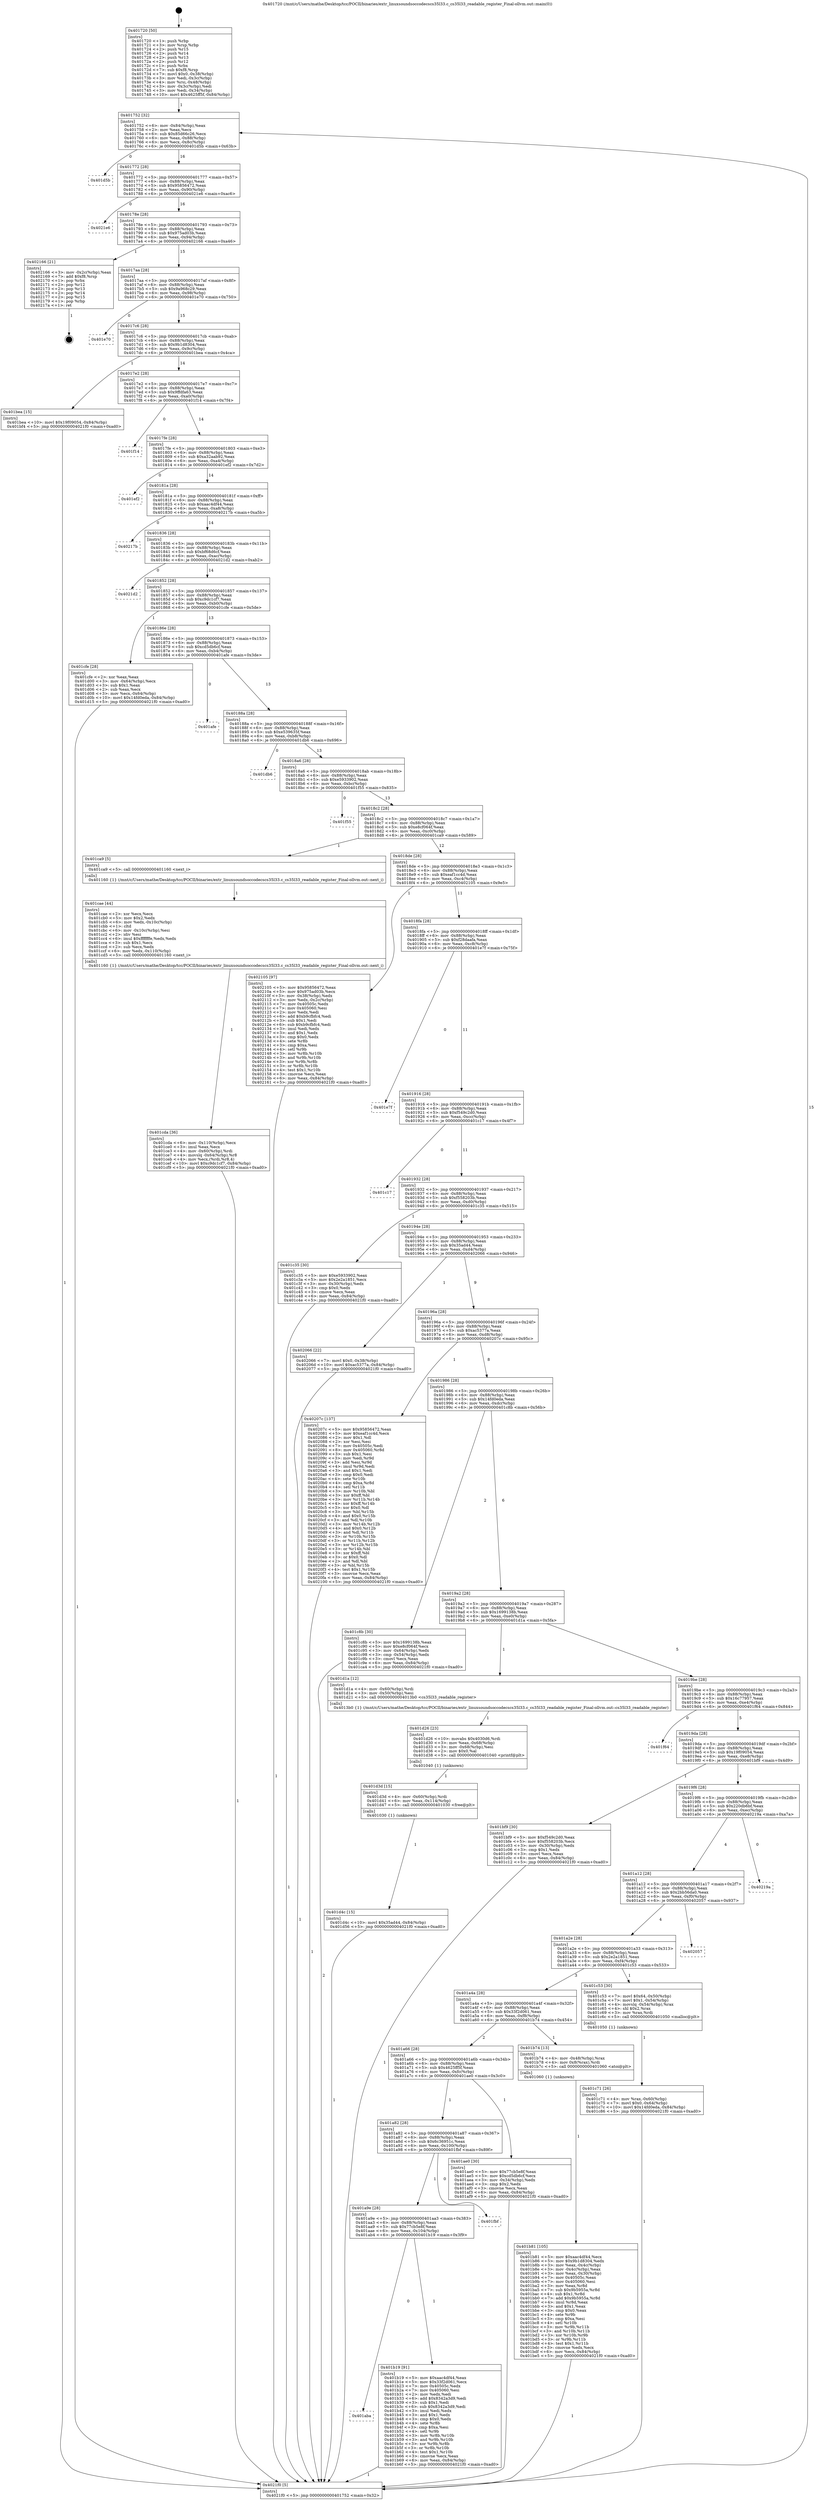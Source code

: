 digraph "0x401720" {
  label = "0x401720 (/mnt/c/Users/mathe/Desktop/tcc/POCII/binaries/extr_linuxsoundsoccodecscs35l33.c_cs35l33_readable_register_Final-ollvm.out::main(0))"
  labelloc = "t"
  node[shape=record]

  Entry [label="",width=0.3,height=0.3,shape=circle,fillcolor=black,style=filled]
  "0x401752" [label="{
     0x401752 [32]\l
     | [instrs]\l
     &nbsp;&nbsp;0x401752 \<+6\>: mov -0x84(%rbp),%eax\l
     &nbsp;&nbsp;0x401758 \<+2\>: mov %eax,%ecx\l
     &nbsp;&nbsp;0x40175a \<+6\>: sub $0x85d66c26,%ecx\l
     &nbsp;&nbsp;0x401760 \<+6\>: mov %eax,-0x88(%rbp)\l
     &nbsp;&nbsp;0x401766 \<+6\>: mov %ecx,-0x8c(%rbp)\l
     &nbsp;&nbsp;0x40176c \<+6\>: je 0000000000401d5b \<main+0x63b\>\l
  }"]
  "0x401d5b" [label="{
     0x401d5b\l
  }", style=dashed]
  "0x401772" [label="{
     0x401772 [28]\l
     | [instrs]\l
     &nbsp;&nbsp;0x401772 \<+5\>: jmp 0000000000401777 \<main+0x57\>\l
     &nbsp;&nbsp;0x401777 \<+6\>: mov -0x88(%rbp),%eax\l
     &nbsp;&nbsp;0x40177d \<+5\>: sub $0x95856472,%eax\l
     &nbsp;&nbsp;0x401782 \<+6\>: mov %eax,-0x90(%rbp)\l
     &nbsp;&nbsp;0x401788 \<+6\>: je 00000000004021e6 \<main+0xac6\>\l
  }"]
  Exit [label="",width=0.3,height=0.3,shape=circle,fillcolor=black,style=filled,peripheries=2]
  "0x4021e6" [label="{
     0x4021e6\l
  }", style=dashed]
  "0x40178e" [label="{
     0x40178e [28]\l
     | [instrs]\l
     &nbsp;&nbsp;0x40178e \<+5\>: jmp 0000000000401793 \<main+0x73\>\l
     &nbsp;&nbsp;0x401793 \<+6\>: mov -0x88(%rbp),%eax\l
     &nbsp;&nbsp;0x401799 \<+5\>: sub $0x975ad03b,%eax\l
     &nbsp;&nbsp;0x40179e \<+6\>: mov %eax,-0x94(%rbp)\l
     &nbsp;&nbsp;0x4017a4 \<+6\>: je 0000000000402166 \<main+0xa46\>\l
  }"]
  "0x401d4c" [label="{
     0x401d4c [15]\l
     | [instrs]\l
     &nbsp;&nbsp;0x401d4c \<+10\>: movl $0x35ad44,-0x84(%rbp)\l
     &nbsp;&nbsp;0x401d56 \<+5\>: jmp 00000000004021f0 \<main+0xad0\>\l
  }"]
  "0x402166" [label="{
     0x402166 [21]\l
     | [instrs]\l
     &nbsp;&nbsp;0x402166 \<+3\>: mov -0x2c(%rbp),%eax\l
     &nbsp;&nbsp;0x402169 \<+7\>: add $0xf8,%rsp\l
     &nbsp;&nbsp;0x402170 \<+1\>: pop %rbx\l
     &nbsp;&nbsp;0x402171 \<+2\>: pop %r12\l
     &nbsp;&nbsp;0x402173 \<+2\>: pop %r13\l
     &nbsp;&nbsp;0x402175 \<+2\>: pop %r14\l
     &nbsp;&nbsp;0x402177 \<+2\>: pop %r15\l
     &nbsp;&nbsp;0x402179 \<+1\>: pop %rbp\l
     &nbsp;&nbsp;0x40217a \<+1\>: ret\l
  }"]
  "0x4017aa" [label="{
     0x4017aa [28]\l
     | [instrs]\l
     &nbsp;&nbsp;0x4017aa \<+5\>: jmp 00000000004017af \<main+0x8f\>\l
     &nbsp;&nbsp;0x4017af \<+6\>: mov -0x88(%rbp),%eax\l
     &nbsp;&nbsp;0x4017b5 \<+5\>: sub $0x9a968c29,%eax\l
     &nbsp;&nbsp;0x4017ba \<+6\>: mov %eax,-0x98(%rbp)\l
     &nbsp;&nbsp;0x4017c0 \<+6\>: je 0000000000401e70 \<main+0x750\>\l
  }"]
  "0x401d3d" [label="{
     0x401d3d [15]\l
     | [instrs]\l
     &nbsp;&nbsp;0x401d3d \<+4\>: mov -0x60(%rbp),%rdi\l
     &nbsp;&nbsp;0x401d41 \<+6\>: mov %eax,-0x114(%rbp)\l
     &nbsp;&nbsp;0x401d47 \<+5\>: call 0000000000401030 \<free@plt\>\l
     | [calls]\l
     &nbsp;&nbsp;0x401030 \{1\} (unknown)\l
  }"]
  "0x401e70" [label="{
     0x401e70\l
  }", style=dashed]
  "0x4017c6" [label="{
     0x4017c6 [28]\l
     | [instrs]\l
     &nbsp;&nbsp;0x4017c6 \<+5\>: jmp 00000000004017cb \<main+0xab\>\l
     &nbsp;&nbsp;0x4017cb \<+6\>: mov -0x88(%rbp),%eax\l
     &nbsp;&nbsp;0x4017d1 \<+5\>: sub $0x9b1d8304,%eax\l
     &nbsp;&nbsp;0x4017d6 \<+6\>: mov %eax,-0x9c(%rbp)\l
     &nbsp;&nbsp;0x4017dc \<+6\>: je 0000000000401bea \<main+0x4ca\>\l
  }"]
  "0x401d26" [label="{
     0x401d26 [23]\l
     | [instrs]\l
     &nbsp;&nbsp;0x401d26 \<+10\>: movabs $0x4030d6,%rdi\l
     &nbsp;&nbsp;0x401d30 \<+3\>: mov %eax,-0x68(%rbp)\l
     &nbsp;&nbsp;0x401d33 \<+3\>: mov -0x68(%rbp),%esi\l
     &nbsp;&nbsp;0x401d36 \<+2\>: mov $0x0,%al\l
     &nbsp;&nbsp;0x401d38 \<+5\>: call 0000000000401040 \<printf@plt\>\l
     | [calls]\l
     &nbsp;&nbsp;0x401040 \{1\} (unknown)\l
  }"]
  "0x401bea" [label="{
     0x401bea [15]\l
     | [instrs]\l
     &nbsp;&nbsp;0x401bea \<+10\>: movl $0x19f09054,-0x84(%rbp)\l
     &nbsp;&nbsp;0x401bf4 \<+5\>: jmp 00000000004021f0 \<main+0xad0\>\l
  }"]
  "0x4017e2" [label="{
     0x4017e2 [28]\l
     | [instrs]\l
     &nbsp;&nbsp;0x4017e2 \<+5\>: jmp 00000000004017e7 \<main+0xc7\>\l
     &nbsp;&nbsp;0x4017e7 \<+6\>: mov -0x88(%rbp),%eax\l
     &nbsp;&nbsp;0x4017ed \<+5\>: sub $0x9ffdfa63,%eax\l
     &nbsp;&nbsp;0x4017f2 \<+6\>: mov %eax,-0xa0(%rbp)\l
     &nbsp;&nbsp;0x4017f8 \<+6\>: je 0000000000401f14 \<main+0x7f4\>\l
  }"]
  "0x401cda" [label="{
     0x401cda [36]\l
     | [instrs]\l
     &nbsp;&nbsp;0x401cda \<+6\>: mov -0x110(%rbp),%ecx\l
     &nbsp;&nbsp;0x401ce0 \<+3\>: imul %eax,%ecx\l
     &nbsp;&nbsp;0x401ce3 \<+4\>: mov -0x60(%rbp),%rdi\l
     &nbsp;&nbsp;0x401ce7 \<+4\>: movslq -0x64(%rbp),%r8\l
     &nbsp;&nbsp;0x401ceb \<+4\>: mov %ecx,(%rdi,%r8,4)\l
     &nbsp;&nbsp;0x401cef \<+10\>: movl $0xc9dc1cf7,-0x84(%rbp)\l
     &nbsp;&nbsp;0x401cf9 \<+5\>: jmp 00000000004021f0 \<main+0xad0\>\l
  }"]
  "0x401f14" [label="{
     0x401f14\l
  }", style=dashed]
  "0x4017fe" [label="{
     0x4017fe [28]\l
     | [instrs]\l
     &nbsp;&nbsp;0x4017fe \<+5\>: jmp 0000000000401803 \<main+0xe3\>\l
     &nbsp;&nbsp;0x401803 \<+6\>: mov -0x88(%rbp),%eax\l
     &nbsp;&nbsp;0x401809 \<+5\>: sub $0xa32aab92,%eax\l
     &nbsp;&nbsp;0x40180e \<+6\>: mov %eax,-0xa4(%rbp)\l
     &nbsp;&nbsp;0x401814 \<+6\>: je 0000000000401ef2 \<main+0x7d2\>\l
  }"]
  "0x401cae" [label="{
     0x401cae [44]\l
     | [instrs]\l
     &nbsp;&nbsp;0x401cae \<+2\>: xor %ecx,%ecx\l
     &nbsp;&nbsp;0x401cb0 \<+5\>: mov $0x2,%edx\l
     &nbsp;&nbsp;0x401cb5 \<+6\>: mov %edx,-0x10c(%rbp)\l
     &nbsp;&nbsp;0x401cbb \<+1\>: cltd\l
     &nbsp;&nbsp;0x401cbc \<+6\>: mov -0x10c(%rbp),%esi\l
     &nbsp;&nbsp;0x401cc2 \<+2\>: idiv %esi\l
     &nbsp;&nbsp;0x401cc4 \<+6\>: imul $0xfffffffe,%edx,%edx\l
     &nbsp;&nbsp;0x401cca \<+3\>: sub $0x1,%ecx\l
     &nbsp;&nbsp;0x401ccd \<+2\>: sub %ecx,%edx\l
     &nbsp;&nbsp;0x401ccf \<+6\>: mov %edx,-0x110(%rbp)\l
     &nbsp;&nbsp;0x401cd5 \<+5\>: call 0000000000401160 \<next_i\>\l
     | [calls]\l
     &nbsp;&nbsp;0x401160 \{1\} (/mnt/c/Users/mathe/Desktop/tcc/POCII/binaries/extr_linuxsoundsoccodecscs35l33.c_cs35l33_readable_register_Final-ollvm.out::next_i)\l
  }"]
  "0x401ef2" [label="{
     0x401ef2\l
  }", style=dashed]
  "0x40181a" [label="{
     0x40181a [28]\l
     | [instrs]\l
     &nbsp;&nbsp;0x40181a \<+5\>: jmp 000000000040181f \<main+0xff\>\l
     &nbsp;&nbsp;0x40181f \<+6\>: mov -0x88(%rbp),%eax\l
     &nbsp;&nbsp;0x401825 \<+5\>: sub $0xaac4df44,%eax\l
     &nbsp;&nbsp;0x40182a \<+6\>: mov %eax,-0xa8(%rbp)\l
     &nbsp;&nbsp;0x401830 \<+6\>: je 000000000040217b \<main+0xa5b\>\l
  }"]
  "0x401c71" [label="{
     0x401c71 [26]\l
     | [instrs]\l
     &nbsp;&nbsp;0x401c71 \<+4\>: mov %rax,-0x60(%rbp)\l
     &nbsp;&nbsp;0x401c75 \<+7\>: movl $0x0,-0x64(%rbp)\l
     &nbsp;&nbsp;0x401c7c \<+10\>: movl $0x14fd0eda,-0x84(%rbp)\l
     &nbsp;&nbsp;0x401c86 \<+5\>: jmp 00000000004021f0 \<main+0xad0\>\l
  }"]
  "0x40217b" [label="{
     0x40217b\l
  }", style=dashed]
  "0x401836" [label="{
     0x401836 [28]\l
     | [instrs]\l
     &nbsp;&nbsp;0x401836 \<+5\>: jmp 000000000040183b \<main+0x11b\>\l
     &nbsp;&nbsp;0x40183b \<+6\>: mov -0x88(%rbp),%eax\l
     &nbsp;&nbsp;0x401841 \<+5\>: sub $0xbf68d6cf,%eax\l
     &nbsp;&nbsp;0x401846 \<+6\>: mov %eax,-0xac(%rbp)\l
     &nbsp;&nbsp;0x40184c \<+6\>: je 00000000004021d2 \<main+0xab2\>\l
  }"]
  "0x401b81" [label="{
     0x401b81 [105]\l
     | [instrs]\l
     &nbsp;&nbsp;0x401b81 \<+5\>: mov $0xaac4df44,%ecx\l
     &nbsp;&nbsp;0x401b86 \<+5\>: mov $0x9b1d8304,%edx\l
     &nbsp;&nbsp;0x401b8b \<+3\>: mov %eax,-0x4c(%rbp)\l
     &nbsp;&nbsp;0x401b8e \<+3\>: mov -0x4c(%rbp),%eax\l
     &nbsp;&nbsp;0x401b91 \<+3\>: mov %eax,-0x30(%rbp)\l
     &nbsp;&nbsp;0x401b94 \<+7\>: mov 0x40505c,%eax\l
     &nbsp;&nbsp;0x401b9b \<+7\>: mov 0x405060,%esi\l
     &nbsp;&nbsp;0x401ba2 \<+3\>: mov %eax,%r8d\l
     &nbsp;&nbsp;0x401ba5 \<+7\>: sub $0x9b5955a,%r8d\l
     &nbsp;&nbsp;0x401bac \<+4\>: sub $0x1,%r8d\l
     &nbsp;&nbsp;0x401bb0 \<+7\>: add $0x9b5955a,%r8d\l
     &nbsp;&nbsp;0x401bb7 \<+4\>: imul %r8d,%eax\l
     &nbsp;&nbsp;0x401bbb \<+3\>: and $0x1,%eax\l
     &nbsp;&nbsp;0x401bbe \<+3\>: cmp $0x0,%eax\l
     &nbsp;&nbsp;0x401bc1 \<+4\>: sete %r9b\l
     &nbsp;&nbsp;0x401bc5 \<+3\>: cmp $0xa,%esi\l
     &nbsp;&nbsp;0x401bc8 \<+4\>: setl %r10b\l
     &nbsp;&nbsp;0x401bcc \<+3\>: mov %r9b,%r11b\l
     &nbsp;&nbsp;0x401bcf \<+3\>: and %r10b,%r11b\l
     &nbsp;&nbsp;0x401bd2 \<+3\>: xor %r10b,%r9b\l
     &nbsp;&nbsp;0x401bd5 \<+3\>: or %r9b,%r11b\l
     &nbsp;&nbsp;0x401bd8 \<+4\>: test $0x1,%r11b\l
     &nbsp;&nbsp;0x401bdc \<+3\>: cmovne %edx,%ecx\l
     &nbsp;&nbsp;0x401bdf \<+6\>: mov %ecx,-0x84(%rbp)\l
     &nbsp;&nbsp;0x401be5 \<+5\>: jmp 00000000004021f0 \<main+0xad0\>\l
  }"]
  "0x4021d2" [label="{
     0x4021d2\l
  }", style=dashed]
  "0x401852" [label="{
     0x401852 [28]\l
     | [instrs]\l
     &nbsp;&nbsp;0x401852 \<+5\>: jmp 0000000000401857 \<main+0x137\>\l
     &nbsp;&nbsp;0x401857 \<+6\>: mov -0x88(%rbp),%eax\l
     &nbsp;&nbsp;0x40185d \<+5\>: sub $0xc9dc1cf7,%eax\l
     &nbsp;&nbsp;0x401862 \<+6\>: mov %eax,-0xb0(%rbp)\l
     &nbsp;&nbsp;0x401868 \<+6\>: je 0000000000401cfe \<main+0x5de\>\l
  }"]
  "0x401aba" [label="{
     0x401aba\l
  }", style=dashed]
  "0x401cfe" [label="{
     0x401cfe [28]\l
     | [instrs]\l
     &nbsp;&nbsp;0x401cfe \<+2\>: xor %eax,%eax\l
     &nbsp;&nbsp;0x401d00 \<+3\>: mov -0x64(%rbp),%ecx\l
     &nbsp;&nbsp;0x401d03 \<+3\>: sub $0x1,%eax\l
     &nbsp;&nbsp;0x401d06 \<+2\>: sub %eax,%ecx\l
     &nbsp;&nbsp;0x401d08 \<+3\>: mov %ecx,-0x64(%rbp)\l
     &nbsp;&nbsp;0x401d0b \<+10\>: movl $0x14fd0eda,-0x84(%rbp)\l
     &nbsp;&nbsp;0x401d15 \<+5\>: jmp 00000000004021f0 \<main+0xad0\>\l
  }"]
  "0x40186e" [label="{
     0x40186e [28]\l
     | [instrs]\l
     &nbsp;&nbsp;0x40186e \<+5\>: jmp 0000000000401873 \<main+0x153\>\l
     &nbsp;&nbsp;0x401873 \<+6\>: mov -0x88(%rbp),%eax\l
     &nbsp;&nbsp;0x401879 \<+5\>: sub $0xcd5db6cf,%eax\l
     &nbsp;&nbsp;0x40187e \<+6\>: mov %eax,-0xb4(%rbp)\l
     &nbsp;&nbsp;0x401884 \<+6\>: je 0000000000401afe \<main+0x3de\>\l
  }"]
  "0x401b19" [label="{
     0x401b19 [91]\l
     | [instrs]\l
     &nbsp;&nbsp;0x401b19 \<+5\>: mov $0xaac4df44,%eax\l
     &nbsp;&nbsp;0x401b1e \<+5\>: mov $0x33f2d061,%ecx\l
     &nbsp;&nbsp;0x401b23 \<+7\>: mov 0x40505c,%edx\l
     &nbsp;&nbsp;0x401b2a \<+7\>: mov 0x405060,%esi\l
     &nbsp;&nbsp;0x401b31 \<+2\>: mov %edx,%edi\l
     &nbsp;&nbsp;0x401b33 \<+6\>: add $0x8342a3d9,%edi\l
     &nbsp;&nbsp;0x401b39 \<+3\>: sub $0x1,%edi\l
     &nbsp;&nbsp;0x401b3c \<+6\>: sub $0x8342a3d9,%edi\l
     &nbsp;&nbsp;0x401b42 \<+3\>: imul %edi,%edx\l
     &nbsp;&nbsp;0x401b45 \<+3\>: and $0x1,%edx\l
     &nbsp;&nbsp;0x401b48 \<+3\>: cmp $0x0,%edx\l
     &nbsp;&nbsp;0x401b4b \<+4\>: sete %r8b\l
     &nbsp;&nbsp;0x401b4f \<+3\>: cmp $0xa,%esi\l
     &nbsp;&nbsp;0x401b52 \<+4\>: setl %r9b\l
     &nbsp;&nbsp;0x401b56 \<+3\>: mov %r8b,%r10b\l
     &nbsp;&nbsp;0x401b59 \<+3\>: and %r9b,%r10b\l
     &nbsp;&nbsp;0x401b5c \<+3\>: xor %r9b,%r8b\l
     &nbsp;&nbsp;0x401b5f \<+3\>: or %r8b,%r10b\l
     &nbsp;&nbsp;0x401b62 \<+4\>: test $0x1,%r10b\l
     &nbsp;&nbsp;0x401b66 \<+3\>: cmovne %ecx,%eax\l
     &nbsp;&nbsp;0x401b69 \<+6\>: mov %eax,-0x84(%rbp)\l
     &nbsp;&nbsp;0x401b6f \<+5\>: jmp 00000000004021f0 \<main+0xad0\>\l
  }"]
  "0x401afe" [label="{
     0x401afe\l
  }", style=dashed]
  "0x40188a" [label="{
     0x40188a [28]\l
     | [instrs]\l
     &nbsp;&nbsp;0x40188a \<+5\>: jmp 000000000040188f \<main+0x16f\>\l
     &nbsp;&nbsp;0x40188f \<+6\>: mov -0x88(%rbp),%eax\l
     &nbsp;&nbsp;0x401895 \<+5\>: sub $0xe539635f,%eax\l
     &nbsp;&nbsp;0x40189a \<+6\>: mov %eax,-0xb8(%rbp)\l
     &nbsp;&nbsp;0x4018a0 \<+6\>: je 0000000000401db6 \<main+0x696\>\l
  }"]
  "0x401a9e" [label="{
     0x401a9e [28]\l
     | [instrs]\l
     &nbsp;&nbsp;0x401a9e \<+5\>: jmp 0000000000401aa3 \<main+0x383\>\l
     &nbsp;&nbsp;0x401aa3 \<+6\>: mov -0x88(%rbp),%eax\l
     &nbsp;&nbsp;0x401aa9 \<+5\>: sub $0x77cb5e8f,%eax\l
     &nbsp;&nbsp;0x401aae \<+6\>: mov %eax,-0x104(%rbp)\l
     &nbsp;&nbsp;0x401ab4 \<+6\>: je 0000000000401b19 \<main+0x3f9\>\l
  }"]
  "0x401db6" [label="{
     0x401db6\l
  }", style=dashed]
  "0x4018a6" [label="{
     0x4018a6 [28]\l
     | [instrs]\l
     &nbsp;&nbsp;0x4018a6 \<+5\>: jmp 00000000004018ab \<main+0x18b\>\l
     &nbsp;&nbsp;0x4018ab \<+6\>: mov -0x88(%rbp),%eax\l
     &nbsp;&nbsp;0x4018b1 \<+5\>: sub $0xe5933902,%eax\l
     &nbsp;&nbsp;0x4018b6 \<+6\>: mov %eax,-0xbc(%rbp)\l
     &nbsp;&nbsp;0x4018bc \<+6\>: je 0000000000401f55 \<main+0x835\>\l
  }"]
  "0x401fbf" [label="{
     0x401fbf\l
  }", style=dashed]
  "0x401f55" [label="{
     0x401f55\l
  }", style=dashed]
  "0x4018c2" [label="{
     0x4018c2 [28]\l
     | [instrs]\l
     &nbsp;&nbsp;0x4018c2 \<+5\>: jmp 00000000004018c7 \<main+0x1a7\>\l
     &nbsp;&nbsp;0x4018c7 \<+6\>: mov -0x88(%rbp),%eax\l
     &nbsp;&nbsp;0x4018cd \<+5\>: sub $0xe8cf064f,%eax\l
     &nbsp;&nbsp;0x4018d2 \<+6\>: mov %eax,-0xc0(%rbp)\l
     &nbsp;&nbsp;0x4018d8 \<+6\>: je 0000000000401ca9 \<main+0x589\>\l
  }"]
  "0x401720" [label="{
     0x401720 [50]\l
     | [instrs]\l
     &nbsp;&nbsp;0x401720 \<+1\>: push %rbp\l
     &nbsp;&nbsp;0x401721 \<+3\>: mov %rsp,%rbp\l
     &nbsp;&nbsp;0x401724 \<+2\>: push %r15\l
     &nbsp;&nbsp;0x401726 \<+2\>: push %r14\l
     &nbsp;&nbsp;0x401728 \<+2\>: push %r13\l
     &nbsp;&nbsp;0x40172a \<+2\>: push %r12\l
     &nbsp;&nbsp;0x40172c \<+1\>: push %rbx\l
     &nbsp;&nbsp;0x40172d \<+7\>: sub $0xf8,%rsp\l
     &nbsp;&nbsp;0x401734 \<+7\>: movl $0x0,-0x38(%rbp)\l
     &nbsp;&nbsp;0x40173b \<+3\>: mov %edi,-0x3c(%rbp)\l
     &nbsp;&nbsp;0x40173e \<+4\>: mov %rsi,-0x48(%rbp)\l
     &nbsp;&nbsp;0x401742 \<+3\>: mov -0x3c(%rbp),%edi\l
     &nbsp;&nbsp;0x401745 \<+3\>: mov %edi,-0x34(%rbp)\l
     &nbsp;&nbsp;0x401748 \<+10\>: movl $0x4625ff5f,-0x84(%rbp)\l
  }"]
  "0x401ca9" [label="{
     0x401ca9 [5]\l
     | [instrs]\l
     &nbsp;&nbsp;0x401ca9 \<+5\>: call 0000000000401160 \<next_i\>\l
     | [calls]\l
     &nbsp;&nbsp;0x401160 \{1\} (/mnt/c/Users/mathe/Desktop/tcc/POCII/binaries/extr_linuxsoundsoccodecscs35l33.c_cs35l33_readable_register_Final-ollvm.out::next_i)\l
  }"]
  "0x4018de" [label="{
     0x4018de [28]\l
     | [instrs]\l
     &nbsp;&nbsp;0x4018de \<+5\>: jmp 00000000004018e3 \<main+0x1c3\>\l
     &nbsp;&nbsp;0x4018e3 \<+6\>: mov -0x88(%rbp),%eax\l
     &nbsp;&nbsp;0x4018e9 \<+5\>: sub $0xeaf1cc4d,%eax\l
     &nbsp;&nbsp;0x4018ee \<+6\>: mov %eax,-0xc4(%rbp)\l
     &nbsp;&nbsp;0x4018f4 \<+6\>: je 0000000000402105 \<main+0x9e5\>\l
  }"]
  "0x4021f0" [label="{
     0x4021f0 [5]\l
     | [instrs]\l
     &nbsp;&nbsp;0x4021f0 \<+5\>: jmp 0000000000401752 \<main+0x32\>\l
  }"]
  "0x402105" [label="{
     0x402105 [97]\l
     | [instrs]\l
     &nbsp;&nbsp;0x402105 \<+5\>: mov $0x95856472,%eax\l
     &nbsp;&nbsp;0x40210a \<+5\>: mov $0x975ad03b,%ecx\l
     &nbsp;&nbsp;0x40210f \<+3\>: mov -0x38(%rbp),%edx\l
     &nbsp;&nbsp;0x402112 \<+3\>: mov %edx,-0x2c(%rbp)\l
     &nbsp;&nbsp;0x402115 \<+7\>: mov 0x40505c,%edx\l
     &nbsp;&nbsp;0x40211c \<+7\>: mov 0x405060,%esi\l
     &nbsp;&nbsp;0x402123 \<+2\>: mov %edx,%edi\l
     &nbsp;&nbsp;0x402125 \<+6\>: add $0xb9cfbfc4,%edi\l
     &nbsp;&nbsp;0x40212b \<+3\>: sub $0x1,%edi\l
     &nbsp;&nbsp;0x40212e \<+6\>: sub $0xb9cfbfc4,%edi\l
     &nbsp;&nbsp;0x402134 \<+3\>: imul %edi,%edx\l
     &nbsp;&nbsp;0x402137 \<+3\>: and $0x1,%edx\l
     &nbsp;&nbsp;0x40213a \<+3\>: cmp $0x0,%edx\l
     &nbsp;&nbsp;0x40213d \<+4\>: sete %r8b\l
     &nbsp;&nbsp;0x402141 \<+3\>: cmp $0xa,%esi\l
     &nbsp;&nbsp;0x402144 \<+4\>: setl %r9b\l
     &nbsp;&nbsp;0x402148 \<+3\>: mov %r8b,%r10b\l
     &nbsp;&nbsp;0x40214b \<+3\>: and %r9b,%r10b\l
     &nbsp;&nbsp;0x40214e \<+3\>: xor %r9b,%r8b\l
     &nbsp;&nbsp;0x402151 \<+3\>: or %r8b,%r10b\l
     &nbsp;&nbsp;0x402154 \<+4\>: test $0x1,%r10b\l
     &nbsp;&nbsp;0x402158 \<+3\>: cmovne %ecx,%eax\l
     &nbsp;&nbsp;0x40215b \<+6\>: mov %eax,-0x84(%rbp)\l
     &nbsp;&nbsp;0x402161 \<+5\>: jmp 00000000004021f0 \<main+0xad0\>\l
  }"]
  "0x4018fa" [label="{
     0x4018fa [28]\l
     | [instrs]\l
     &nbsp;&nbsp;0x4018fa \<+5\>: jmp 00000000004018ff \<main+0x1df\>\l
     &nbsp;&nbsp;0x4018ff \<+6\>: mov -0x88(%rbp),%eax\l
     &nbsp;&nbsp;0x401905 \<+5\>: sub $0xf28daafa,%eax\l
     &nbsp;&nbsp;0x40190a \<+6\>: mov %eax,-0xc8(%rbp)\l
     &nbsp;&nbsp;0x401910 \<+6\>: je 0000000000401e7f \<main+0x75f\>\l
  }"]
  "0x401a82" [label="{
     0x401a82 [28]\l
     | [instrs]\l
     &nbsp;&nbsp;0x401a82 \<+5\>: jmp 0000000000401a87 \<main+0x367\>\l
     &nbsp;&nbsp;0x401a87 \<+6\>: mov -0x88(%rbp),%eax\l
     &nbsp;&nbsp;0x401a8d \<+5\>: sub $0x6c36951c,%eax\l
     &nbsp;&nbsp;0x401a92 \<+6\>: mov %eax,-0x100(%rbp)\l
     &nbsp;&nbsp;0x401a98 \<+6\>: je 0000000000401fbf \<main+0x89f\>\l
  }"]
  "0x401e7f" [label="{
     0x401e7f\l
  }", style=dashed]
  "0x401916" [label="{
     0x401916 [28]\l
     | [instrs]\l
     &nbsp;&nbsp;0x401916 \<+5\>: jmp 000000000040191b \<main+0x1fb\>\l
     &nbsp;&nbsp;0x40191b \<+6\>: mov -0x88(%rbp),%eax\l
     &nbsp;&nbsp;0x401921 \<+5\>: sub $0xf549c2d0,%eax\l
     &nbsp;&nbsp;0x401926 \<+6\>: mov %eax,-0xcc(%rbp)\l
     &nbsp;&nbsp;0x40192c \<+6\>: je 0000000000401c17 \<main+0x4f7\>\l
  }"]
  "0x401ae0" [label="{
     0x401ae0 [30]\l
     | [instrs]\l
     &nbsp;&nbsp;0x401ae0 \<+5\>: mov $0x77cb5e8f,%eax\l
     &nbsp;&nbsp;0x401ae5 \<+5\>: mov $0xcd5db6cf,%ecx\l
     &nbsp;&nbsp;0x401aea \<+3\>: mov -0x34(%rbp),%edx\l
     &nbsp;&nbsp;0x401aed \<+3\>: cmp $0x2,%edx\l
     &nbsp;&nbsp;0x401af0 \<+3\>: cmovne %ecx,%eax\l
     &nbsp;&nbsp;0x401af3 \<+6\>: mov %eax,-0x84(%rbp)\l
     &nbsp;&nbsp;0x401af9 \<+5\>: jmp 00000000004021f0 \<main+0xad0\>\l
  }"]
  "0x401c17" [label="{
     0x401c17\l
  }", style=dashed]
  "0x401932" [label="{
     0x401932 [28]\l
     | [instrs]\l
     &nbsp;&nbsp;0x401932 \<+5\>: jmp 0000000000401937 \<main+0x217\>\l
     &nbsp;&nbsp;0x401937 \<+6\>: mov -0x88(%rbp),%eax\l
     &nbsp;&nbsp;0x40193d \<+5\>: sub $0xf558203b,%eax\l
     &nbsp;&nbsp;0x401942 \<+6\>: mov %eax,-0xd0(%rbp)\l
     &nbsp;&nbsp;0x401948 \<+6\>: je 0000000000401c35 \<main+0x515\>\l
  }"]
  "0x401a66" [label="{
     0x401a66 [28]\l
     | [instrs]\l
     &nbsp;&nbsp;0x401a66 \<+5\>: jmp 0000000000401a6b \<main+0x34b\>\l
     &nbsp;&nbsp;0x401a6b \<+6\>: mov -0x88(%rbp),%eax\l
     &nbsp;&nbsp;0x401a71 \<+5\>: sub $0x4625ff5f,%eax\l
     &nbsp;&nbsp;0x401a76 \<+6\>: mov %eax,-0xfc(%rbp)\l
     &nbsp;&nbsp;0x401a7c \<+6\>: je 0000000000401ae0 \<main+0x3c0\>\l
  }"]
  "0x401c35" [label="{
     0x401c35 [30]\l
     | [instrs]\l
     &nbsp;&nbsp;0x401c35 \<+5\>: mov $0xe5933902,%eax\l
     &nbsp;&nbsp;0x401c3a \<+5\>: mov $0x2e2a1851,%ecx\l
     &nbsp;&nbsp;0x401c3f \<+3\>: mov -0x30(%rbp),%edx\l
     &nbsp;&nbsp;0x401c42 \<+3\>: cmp $0x0,%edx\l
     &nbsp;&nbsp;0x401c45 \<+3\>: cmove %ecx,%eax\l
     &nbsp;&nbsp;0x401c48 \<+6\>: mov %eax,-0x84(%rbp)\l
     &nbsp;&nbsp;0x401c4e \<+5\>: jmp 00000000004021f0 \<main+0xad0\>\l
  }"]
  "0x40194e" [label="{
     0x40194e [28]\l
     | [instrs]\l
     &nbsp;&nbsp;0x40194e \<+5\>: jmp 0000000000401953 \<main+0x233\>\l
     &nbsp;&nbsp;0x401953 \<+6\>: mov -0x88(%rbp),%eax\l
     &nbsp;&nbsp;0x401959 \<+5\>: sub $0x35ad44,%eax\l
     &nbsp;&nbsp;0x40195e \<+6\>: mov %eax,-0xd4(%rbp)\l
     &nbsp;&nbsp;0x401964 \<+6\>: je 0000000000402066 \<main+0x946\>\l
  }"]
  "0x401b74" [label="{
     0x401b74 [13]\l
     | [instrs]\l
     &nbsp;&nbsp;0x401b74 \<+4\>: mov -0x48(%rbp),%rax\l
     &nbsp;&nbsp;0x401b78 \<+4\>: mov 0x8(%rax),%rdi\l
     &nbsp;&nbsp;0x401b7c \<+5\>: call 0000000000401060 \<atoi@plt\>\l
     | [calls]\l
     &nbsp;&nbsp;0x401060 \{1\} (unknown)\l
  }"]
  "0x402066" [label="{
     0x402066 [22]\l
     | [instrs]\l
     &nbsp;&nbsp;0x402066 \<+7\>: movl $0x0,-0x38(%rbp)\l
     &nbsp;&nbsp;0x40206d \<+10\>: movl $0xac5377a,-0x84(%rbp)\l
     &nbsp;&nbsp;0x402077 \<+5\>: jmp 00000000004021f0 \<main+0xad0\>\l
  }"]
  "0x40196a" [label="{
     0x40196a [28]\l
     | [instrs]\l
     &nbsp;&nbsp;0x40196a \<+5\>: jmp 000000000040196f \<main+0x24f\>\l
     &nbsp;&nbsp;0x40196f \<+6\>: mov -0x88(%rbp),%eax\l
     &nbsp;&nbsp;0x401975 \<+5\>: sub $0xac5377a,%eax\l
     &nbsp;&nbsp;0x40197a \<+6\>: mov %eax,-0xd8(%rbp)\l
     &nbsp;&nbsp;0x401980 \<+6\>: je 000000000040207c \<main+0x95c\>\l
  }"]
  "0x401a4a" [label="{
     0x401a4a [28]\l
     | [instrs]\l
     &nbsp;&nbsp;0x401a4a \<+5\>: jmp 0000000000401a4f \<main+0x32f\>\l
     &nbsp;&nbsp;0x401a4f \<+6\>: mov -0x88(%rbp),%eax\l
     &nbsp;&nbsp;0x401a55 \<+5\>: sub $0x33f2d061,%eax\l
     &nbsp;&nbsp;0x401a5a \<+6\>: mov %eax,-0xf8(%rbp)\l
     &nbsp;&nbsp;0x401a60 \<+6\>: je 0000000000401b74 \<main+0x454\>\l
  }"]
  "0x40207c" [label="{
     0x40207c [137]\l
     | [instrs]\l
     &nbsp;&nbsp;0x40207c \<+5\>: mov $0x95856472,%eax\l
     &nbsp;&nbsp;0x402081 \<+5\>: mov $0xeaf1cc4d,%ecx\l
     &nbsp;&nbsp;0x402086 \<+2\>: mov $0x1,%dl\l
     &nbsp;&nbsp;0x402088 \<+2\>: xor %esi,%esi\l
     &nbsp;&nbsp;0x40208a \<+7\>: mov 0x40505c,%edi\l
     &nbsp;&nbsp;0x402091 \<+8\>: mov 0x405060,%r8d\l
     &nbsp;&nbsp;0x402099 \<+3\>: sub $0x1,%esi\l
     &nbsp;&nbsp;0x40209c \<+3\>: mov %edi,%r9d\l
     &nbsp;&nbsp;0x40209f \<+3\>: add %esi,%r9d\l
     &nbsp;&nbsp;0x4020a2 \<+4\>: imul %r9d,%edi\l
     &nbsp;&nbsp;0x4020a6 \<+3\>: and $0x1,%edi\l
     &nbsp;&nbsp;0x4020a9 \<+3\>: cmp $0x0,%edi\l
     &nbsp;&nbsp;0x4020ac \<+4\>: sete %r10b\l
     &nbsp;&nbsp;0x4020b0 \<+4\>: cmp $0xa,%r8d\l
     &nbsp;&nbsp;0x4020b4 \<+4\>: setl %r11b\l
     &nbsp;&nbsp;0x4020b8 \<+3\>: mov %r10b,%bl\l
     &nbsp;&nbsp;0x4020bb \<+3\>: xor $0xff,%bl\l
     &nbsp;&nbsp;0x4020be \<+3\>: mov %r11b,%r14b\l
     &nbsp;&nbsp;0x4020c1 \<+4\>: xor $0xff,%r14b\l
     &nbsp;&nbsp;0x4020c5 \<+3\>: xor $0x0,%dl\l
     &nbsp;&nbsp;0x4020c8 \<+3\>: mov %bl,%r15b\l
     &nbsp;&nbsp;0x4020cb \<+4\>: and $0x0,%r15b\l
     &nbsp;&nbsp;0x4020cf \<+3\>: and %dl,%r10b\l
     &nbsp;&nbsp;0x4020d2 \<+3\>: mov %r14b,%r12b\l
     &nbsp;&nbsp;0x4020d5 \<+4\>: and $0x0,%r12b\l
     &nbsp;&nbsp;0x4020d9 \<+3\>: and %dl,%r11b\l
     &nbsp;&nbsp;0x4020dc \<+3\>: or %r10b,%r15b\l
     &nbsp;&nbsp;0x4020df \<+3\>: or %r11b,%r12b\l
     &nbsp;&nbsp;0x4020e2 \<+3\>: xor %r12b,%r15b\l
     &nbsp;&nbsp;0x4020e5 \<+3\>: or %r14b,%bl\l
     &nbsp;&nbsp;0x4020e8 \<+3\>: xor $0xff,%bl\l
     &nbsp;&nbsp;0x4020eb \<+3\>: or $0x0,%dl\l
     &nbsp;&nbsp;0x4020ee \<+2\>: and %dl,%bl\l
     &nbsp;&nbsp;0x4020f0 \<+3\>: or %bl,%r15b\l
     &nbsp;&nbsp;0x4020f3 \<+4\>: test $0x1,%r15b\l
     &nbsp;&nbsp;0x4020f7 \<+3\>: cmovne %ecx,%eax\l
     &nbsp;&nbsp;0x4020fa \<+6\>: mov %eax,-0x84(%rbp)\l
     &nbsp;&nbsp;0x402100 \<+5\>: jmp 00000000004021f0 \<main+0xad0\>\l
  }"]
  "0x401986" [label="{
     0x401986 [28]\l
     | [instrs]\l
     &nbsp;&nbsp;0x401986 \<+5\>: jmp 000000000040198b \<main+0x26b\>\l
     &nbsp;&nbsp;0x40198b \<+6\>: mov -0x88(%rbp),%eax\l
     &nbsp;&nbsp;0x401991 \<+5\>: sub $0x14fd0eda,%eax\l
     &nbsp;&nbsp;0x401996 \<+6\>: mov %eax,-0xdc(%rbp)\l
     &nbsp;&nbsp;0x40199c \<+6\>: je 0000000000401c8b \<main+0x56b\>\l
  }"]
  "0x401c53" [label="{
     0x401c53 [30]\l
     | [instrs]\l
     &nbsp;&nbsp;0x401c53 \<+7\>: movl $0x64,-0x50(%rbp)\l
     &nbsp;&nbsp;0x401c5a \<+7\>: movl $0x1,-0x54(%rbp)\l
     &nbsp;&nbsp;0x401c61 \<+4\>: movslq -0x54(%rbp),%rax\l
     &nbsp;&nbsp;0x401c65 \<+4\>: shl $0x2,%rax\l
     &nbsp;&nbsp;0x401c69 \<+3\>: mov %rax,%rdi\l
     &nbsp;&nbsp;0x401c6c \<+5\>: call 0000000000401050 \<malloc@plt\>\l
     | [calls]\l
     &nbsp;&nbsp;0x401050 \{1\} (unknown)\l
  }"]
  "0x401c8b" [label="{
     0x401c8b [30]\l
     | [instrs]\l
     &nbsp;&nbsp;0x401c8b \<+5\>: mov $0x1699138b,%eax\l
     &nbsp;&nbsp;0x401c90 \<+5\>: mov $0xe8cf064f,%ecx\l
     &nbsp;&nbsp;0x401c95 \<+3\>: mov -0x64(%rbp),%edx\l
     &nbsp;&nbsp;0x401c98 \<+3\>: cmp -0x54(%rbp),%edx\l
     &nbsp;&nbsp;0x401c9b \<+3\>: cmovl %ecx,%eax\l
     &nbsp;&nbsp;0x401c9e \<+6\>: mov %eax,-0x84(%rbp)\l
     &nbsp;&nbsp;0x401ca4 \<+5\>: jmp 00000000004021f0 \<main+0xad0\>\l
  }"]
  "0x4019a2" [label="{
     0x4019a2 [28]\l
     | [instrs]\l
     &nbsp;&nbsp;0x4019a2 \<+5\>: jmp 00000000004019a7 \<main+0x287\>\l
     &nbsp;&nbsp;0x4019a7 \<+6\>: mov -0x88(%rbp),%eax\l
     &nbsp;&nbsp;0x4019ad \<+5\>: sub $0x1699138b,%eax\l
     &nbsp;&nbsp;0x4019b2 \<+6\>: mov %eax,-0xe0(%rbp)\l
     &nbsp;&nbsp;0x4019b8 \<+6\>: je 0000000000401d1a \<main+0x5fa\>\l
  }"]
  "0x401a2e" [label="{
     0x401a2e [28]\l
     | [instrs]\l
     &nbsp;&nbsp;0x401a2e \<+5\>: jmp 0000000000401a33 \<main+0x313\>\l
     &nbsp;&nbsp;0x401a33 \<+6\>: mov -0x88(%rbp),%eax\l
     &nbsp;&nbsp;0x401a39 \<+5\>: sub $0x2e2a1851,%eax\l
     &nbsp;&nbsp;0x401a3e \<+6\>: mov %eax,-0xf4(%rbp)\l
     &nbsp;&nbsp;0x401a44 \<+6\>: je 0000000000401c53 \<main+0x533\>\l
  }"]
  "0x401d1a" [label="{
     0x401d1a [12]\l
     | [instrs]\l
     &nbsp;&nbsp;0x401d1a \<+4\>: mov -0x60(%rbp),%rdi\l
     &nbsp;&nbsp;0x401d1e \<+3\>: mov -0x50(%rbp),%esi\l
     &nbsp;&nbsp;0x401d21 \<+5\>: call 00000000004013b0 \<cs35l33_readable_register\>\l
     | [calls]\l
     &nbsp;&nbsp;0x4013b0 \{1\} (/mnt/c/Users/mathe/Desktop/tcc/POCII/binaries/extr_linuxsoundsoccodecscs35l33.c_cs35l33_readable_register_Final-ollvm.out::cs35l33_readable_register)\l
  }"]
  "0x4019be" [label="{
     0x4019be [28]\l
     | [instrs]\l
     &nbsp;&nbsp;0x4019be \<+5\>: jmp 00000000004019c3 \<main+0x2a3\>\l
     &nbsp;&nbsp;0x4019c3 \<+6\>: mov -0x88(%rbp),%eax\l
     &nbsp;&nbsp;0x4019c9 \<+5\>: sub $0x16c77957,%eax\l
     &nbsp;&nbsp;0x4019ce \<+6\>: mov %eax,-0xe4(%rbp)\l
     &nbsp;&nbsp;0x4019d4 \<+6\>: je 0000000000401f64 \<main+0x844\>\l
  }"]
  "0x402057" [label="{
     0x402057\l
  }", style=dashed]
  "0x401f64" [label="{
     0x401f64\l
  }", style=dashed]
  "0x4019da" [label="{
     0x4019da [28]\l
     | [instrs]\l
     &nbsp;&nbsp;0x4019da \<+5\>: jmp 00000000004019df \<main+0x2bf\>\l
     &nbsp;&nbsp;0x4019df \<+6\>: mov -0x88(%rbp),%eax\l
     &nbsp;&nbsp;0x4019e5 \<+5\>: sub $0x19f09054,%eax\l
     &nbsp;&nbsp;0x4019ea \<+6\>: mov %eax,-0xe8(%rbp)\l
     &nbsp;&nbsp;0x4019f0 \<+6\>: je 0000000000401bf9 \<main+0x4d9\>\l
  }"]
  "0x401a12" [label="{
     0x401a12 [28]\l
     | [instrs]\l
     &nbsp;&nbsp;0x401a12 \<+5\>: jmp 0000000000401a17 \<main+0x2f7\>\l
     &nbsp;&nbsp;0x401a17 \<+6\>: mov -0x88(%rbp),%eax\l
     &nbsp;&nbsp;0x401a1d \<+5\>: sub $0x2bb56da0,%eax\l
     &nbsp;&nbsp;0x401a22 \<+6\>: mov %eax,-0xf0(%rbp)\l
     &nbsp;&nbsp;0x401a28 \<+6\>: je 0000000000402057 \<main+0x937\>\l
  }"]
  "0x401bf9" [label="{
     0x401bf9 [30]\l
     | [instrs]\l
     &nbsp;&nbsp;0x401bf9 \<+5\>: mov $0xf549c2d0,%eax\l
     &nbsp;&nbsp;0x401bfe \<+5\>: mov $0xf558203b,%ecx\l
     &nbsp;&nbsp;0x401c03 \<+3\>: mov -0x30(%rbp),%edx\l
     &nbsp;&nbsp;0x401c06 \<+3\>: cmp $0x1,%edx\l
     &nbsp;&nbsp;0x401c09 \<+3\>: cmovl %ecx,%eax\l
     &nbsp;&nbsp;0x401c0c \<+6\>: mov %eax,-0x84(%rbp)\l
     &nbsp;&nbsp;0x401c12 \<+5\>: jmp 00000000004021f0 \<main+0xad0\>\l
  }"]
  "0x4019f6" [label="{
     0x4019f6 [28]\l
     | [instrs]\l
     &nbsp;&nbsp;0x4019f6 \<+5\>: jmp 00000000004019fb \<main+0x2db\>\l
     &nbsp;&nbsp;0x4019fb \<+6\>: mov -0x88(%rbp),%eax\l
     &nbsp;&nbsp;0x401a01 \<+5\>: sub $0x220db6bf,%eax\l
     &nbsp;&nbsp;0x401a06 \<+6\>: mov %eax,-0xec(%rbp)\l
     &nbsp;&nbsp;0x401a0c \<+6\>: je 000000000040219a \<main+0xa7a\>\l
  }"]
  "0x40219a" [label="{
     0x40219a\l
  }", style=dashed]
  Entry -> "0x401720" [label=" 1"]
  "0x401752" -> "0x401d5b" [label=" 0"]
  "0x401752" -> "0x401772" [label=" 16"]
  "0x402166" -> Exit [label=" 1"]
  "0x401772" -> "0x4021e6" [label=" 0"]
  "0x401772" -> "0x40178e" [label=" 16"]
  "0x402105" -> "0x4021f0" [label=" 1"]
  "0x40178e" -> "0x402166" [label=" 1"]
  "0x40178e" -> "0x4017aa" [label=" 15"]
  "0x40207c" -> "0x4021f0" [label=" 1"]
  "0x4017aa" -> "0x401e70" [label=" 0"]
  "0x4017aa" -> "0x4017c6" [label=" 15"]
  "0x402066" -> "0x4021f0" [label=" 1"]
  "0x4017c6" -> "0x401bea" [label=" 1"]
  "0x4017c6" -> "0x4017e2" [label=" 14"]
  "0x401d4c" -> "0x4021f0" [label=" 1"]
  "0x4017e2" -> "0x401f14" [label=" 0"]
  "0x4017e2" -> "0x4017fe" [label=" 14"]
  "0x401d3d" -> "0x401d4c" [label=" 1"]
  "0x4017fe" -> "0x401ef2" [label=" 0"]
  "0x4017fe" -> "0x40181a" [label=" 14"]
  "0x401d26" -> "0x401d3d" [label=" 1"]
  "0x40181a" -> "0x40217b" [label=" 0"]
  "0x40181a" -> "0x401836" [label=" 14"]
  "0x401d1a" -> "0x401d26" [label=" 1"]
  "0x401836" -> "0x4021d2" [label=" 0"]
  "0x401836" -> "0x401852" [label=" 14"]
  "0x401cfe" -> "0x4021f0" [label=" 1"]
  "0x401852" -> "0x401cfe" [label=" 1"]
  "0x401852" -> "0x40186e" [label=" 13"]
  "0x401cda" -> "0x4021f0" [label=" 1"]
  "0x40186e" -> "0x401afe" [label=" 0"]
  "0x40186e" -> "0x40188a" [label=" 13"]
  "0x401cae" -> "0x401cda" [label=" 1"]
  "0x40188a" -> "0x401db6" [label=" 0"]
  "0x40188a" -> "0x4018a6" [label=" 13"]
  "0x401c8b" -> "0x4021f0" [label=" 2"]
  "0x4018a6" -> "0x401f55" [label=" 0"]
  "0x4018a6" -> "0x4018c2" [label=" 13"]
  "0x401c71" -> "0x4021f0" [label=" 1"]
  "0x4018c2" -> "0x401ca9" [label=" 1"]
  "0x4018c2" -> "0x4018de" [label=" 12"]
  "0x401c35" -> "0x4021f0" [label=" 1"]
  "0x4018de" -> "0x402105" [label=" 1"]
  "0x4018de" -> "0x4018fa" [label=" 11"]
  "0x401bf9" -> "0x4021f0" [label=" 1"]
  "0x4018fa" -> "0x401e7f" [label=" 0"]
  "0x4018fa" -> "0x401916" [label=" 11"]
  "0x401bea" -> "0x4021f0" [label=" 1"]
  "0x401916" -> "0x401c17" [label=" 0"]
  "0x401916" -> "0x401932" [label=" 11"]
  "0x401b81" -> "0x4021f0" [label=" 1"]
  "0x401932" -> "0x401c35" [label=" 1"]
  "0x401932" -> "0x40194e" [label=" 10"]
  "0x401b19" -> "0x4021f0" [label=" 1"]
  "0x40194e" -> "0x402066" [label=" 1"]
  "0x40194e" -> "0x40196a" [label=" 9"]
  "0x401a9e" -> "0x401aba" [label=" 0"]
  "0x40196a" -> "0x40207c" [label=" 1"]
  "0x40196a" -> "0x401986" [label=" 8"]
  "0x401ca9" -> "0x401cae" [label=" 1"]
  "0x401986" -> "0x401c8b" [label=" 2"]
  "0x401986" -> "0x4019a2" [label=" 6"]
  "0x401a82" -> "0x401a9e" [label=" 1"]
  "0x4019a2" -> "0x401d1a" [label=" 1"]
  "0x4019a2" -> "0x4019be" [label=" 5"]
  "0x401c53" -> "0x401c71" [label=" 1"]
  "0x4019be" -> "0x401f64" [label=" 0"]
  "0x4019be" -> "0x4019da" [label=" 5"]
  "0x4021f0" -> "0x401752" [label=" 15"]
  "0x4019da" -> "0x401bf9" [label=" 1"]
  "0x4019da" -> "0x4019f6" [label=" 4"]
  "0x401ae0" -> "0x4021f0" [label=" 1"]
  "0x4019f6" -> "0x40219a" [label=" 0"]
  "0x4019f6" -> "0x401a12" [label=" 4"]
  "0x401720" -> "0x401752" [label=" 1"]
  "0x401a12" -> "0x402057" [label=" 0"]
  "0x401a12" -> "0x401a2e" [label=" 4"]
  "0x401a82" -> "0x401fbf" [label=" 0"]
  "0x401a2e" -> "0x401c53" [label=" 1"]
  "0x401a2e" -> "0x401a4a" [label=" 3"]
  "0x401a9e" -> "0x401b19" [label=" 1"]
  "0x401a4a" -> "0x401b74" [label=" 1"]
  "0x401a4a" -> "0x401a66" [label=" 2"]
  "0x401b74" -> "0x401b81" [label=" 1"]
  "0x401a66" -> "0x401ae0" [label=" 1"]
  "0x401a66" -> "0x401a82" [label=" 1"]
}
